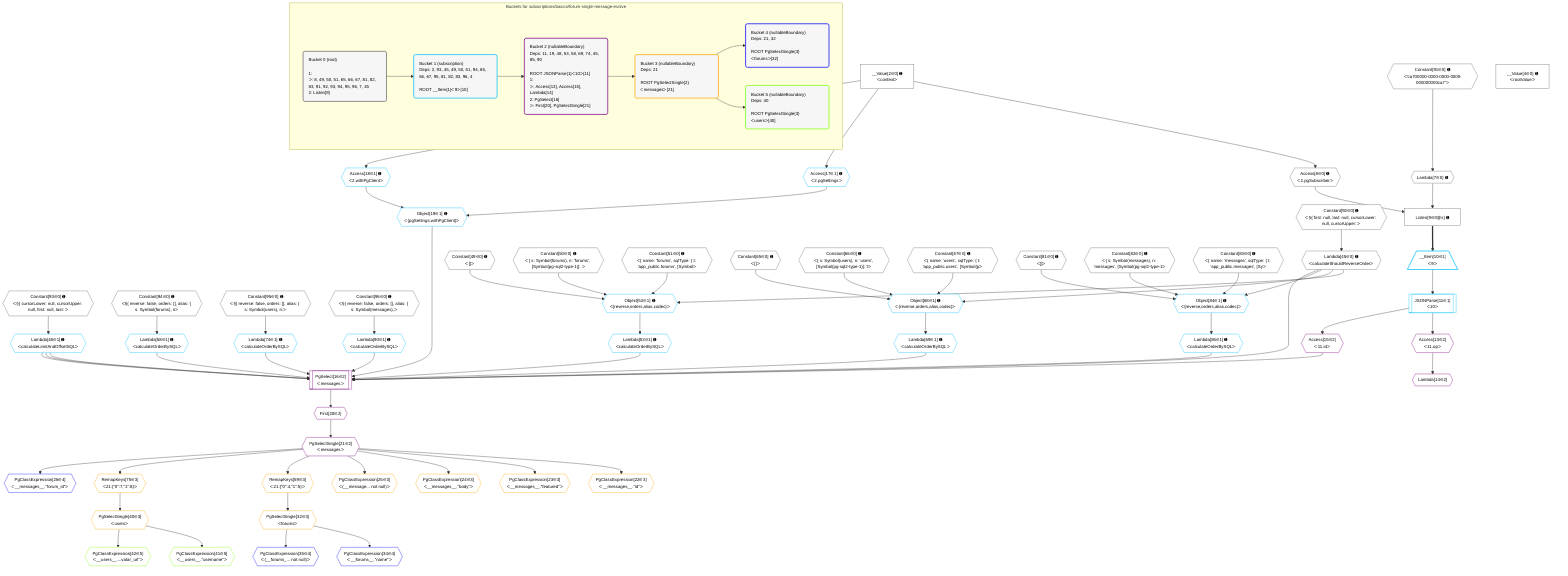 %%{init: {'themeVariables': { 'fontSize': '12px'}}}%%
graph TD
    classDef path fill:#eee,stroke:#000,color:#000
    classDef plan fill:#fff,stroke-width:1px,color:#000
    classDef itemplan fill:#fff,stroke-width:2px,color:#000
    classDef unbatchedplan fill:#dff,stroke-width:1px,color:#000
    classDef sideeffectplan fill:#fcc,stroke-width:2px,color:#000
    classDef bucket fill:#f6f6f6,color:#000,stroke-width:2px,text-align:left


    %% plan dependencies
    Listen9["Listen[9∈0@s] ➊"]:::plan
    Access8{{"Access[8∈0] ➊<br />ᐸ2.pgSubscriberᐳ"}}:::plan
    Lambda7{{"Lambda[7∈0] ➊"}}:::plan
    Access8 & Lambda7 --> Listen9
    Constant91{{"Constant[91∈0] ➊<br />ᐸ'ca700000-0000-0000-0000-000000000ca7'ᐳ"}}:::plan
    Constant91 --> Lambda7
    __Value2["__Value[2∈0] ➊<br />ᐸcontextᐳ"]:::plan
    __Value2 --> Access8
    Lambda45{{"Lambda[45∈0] ➊<br />ᐸcalculateShouldReverseOrderᐳ"}}:::plan
    Constant92{{"Constant[92∈0] ➊<br />ᐸ§{ first: null, last: null, cursorLower: null, cursorUpper: ᐳ"}}:::plan
    Constant92 --> Lambda45
    __Value4["__Value[4∈0] ➊<br />ᐸrootValueᐳ"]:::plan
    Constant49{{"Constant[49∈0] ➊<br />ᐸ[]ᐳ"}}:::plan
    Constant50{{"Constant[50∈0] ➊<br />ᐸ{ s: Symbol(forums), n: 'forums', [Symbol(pg-sql2-type-1)]: ᐳ"}}:::plan
    Constant51{{"Constant[51∈0] ➊<br />ᐸ{ name: 'forums', sqlType: { t: 'app_public.forums', [Symbolᐳ"}}:::plan
    Constant65{{"Constant[65∈0] ➊<br />ᐸ[]ᐳ"}}:::plan
    Constant66{{"Constant[66∈0] ➊<br />ᐸ{ s: Symbol(users), n: 'users', [Symbol(pg-sql2-type-1)]: 'Iᐳ"}}:::plan
    Constant67{{"Constant[67∈0] ➊<br />ᐸ{ name: 'users', sqlType: { t: 'app_public.users', [Symbol(pᐳ"}}:::plan
    Constant81{{"Constant[81∈0] ➊<br />ᐸ[]ᐳ"}}:::plan
    Constant82{{"Constant[82∈0] ➊<br />ᐸ{ s: Symbol(messages), n: 'messages', [Symbol(pg-sql2-type-1ᐳ"}}:::plan
    Constant83{{"Constant[83∈0] ➊<br />ᐸ{ name: 'messages', sqlType: { t: 'app_public.messages', [Syᐳ"}}:::plan
    Constant93{{"Constant[93∈0] ➊<br />ᐸ§{ cursorLower: null, cursorUpper: null, first: null, last: ᐳ"}}:::plan
    Constant94{{"Constant[94∈0] ➊<br />ᐸ§{ reverse: false, orders: [], alias: { s: Symbol(forums), nᐳ"}}:::plan
    Constant95{{"Constant[95∈0] ➊<br />ᐸ§{ reverse: false, orders: [], alias: { s: Symbol(users), n:ᐳ"}}:::plan
    Constant96{{"Constant[96∈0] ➊<br />ᐸ§{ reverse: false, orders: [], alias: { s: Symbol(messages),ᐳ"}}:::plan
    Object52{{"Object[52∈1] ➊<br />ᐸ{reverse,orders,alias,codec}ᐳ"}}:::plan
    Lambda45 & Constant49 & Constant50 & Constant51 --> Object52
    Object68{{"Object[68∈1] ➊<br />ᐸ{reverse,orders,alias,codec}ᐳ"}}:::plan
    Lambda45 & Constant65 & Constant66 & Constant67 --> Object68
    Object84{{"Object[84∈1] ➊<br />ᐸ{reverse,orders,alias,codec}ᐳ"}}:::plan
    Lambda45 & Constant81 & Constant82 & Constant83 --> Object84
    Object19{{"Object[19∈1] ➊<br />ᐸ{pgSettings,withPgClient}ᐳ"}}:::plan
    Access17{{"Access[17∈1] ➊<br />ᐸ2.pgSettingsᐳ"}}:::plan
    Access18{{"Access[18∈1] ➊<br />ᐸ2.withPgClientᐳ"}}:::plan
    Access17 & Access18 --> Object19
    __Item10[/"__Item[10∈1]<br />ᐸ9ᐳ"\]:::itemplan
    Listen9 ==> __Item10
    JSONParse11[["JSONParse[11∈1]<br />ᐸ10ᐳ"]]:::plan
    __Item10 --> JSONParse11
    __Value2 --> Access17
    __Value2 --> Access18
    Lambda48{{"Lambda[48∈1] ➊<br />ᐸcalculateLimitAndOffsetSQLᐳ"}}:::plan
    Constant93 --> Lambda48
    Lambda53{{"Lambda[53∈1] ➊<br />ᐸcalculateOrderBySQLᐳ"}}:::plan
    Object52 --> Lambda53
    Lambda58{{"Lambda[58∈1] ➊<br />ᐸcalculateOrderBySQLᐳ"}}:::plan
    Constant94 --> Lambda58
    Lambda69{{"Lambda[69∈1] ➊<br />ᐸcalculateOrderBySQLᐳ"}}:::plan
    Object68 --> Lambda69
    Lambda74{{"Lambda[74∈1] ➊<br />ᐸcalculateOrderBySQLᐳ"}}:::plan
    Constant95 --> Lambda74
    Lambda85{{"Lambda[85∈1] ➊<br />ᐸcalculateOrderBySQLᐳ"}}:::plan
    Object84 --> Lambda85
    Lambda90{{"Lambda[90∈1] ➊<br />ᐸcalculateOrderBySQLᐳ"}}:::plan
    Constant96 --> Lambda90
    PgSelect16[["PgSelect[16∈2]<br />ᐸmessagesᐳ"]]:::plan
    Access15{{"Access[15∈2]<br />ᐸ11.idᐳ"}}:::plan
    Object19 & Access15 & Lambda48 & Lambda53 & Lambda58 & Lambda48 & Lambda69 & Lambda74 & Lambda45 & Lambda48 & Lambda85 & Lambda90 --> PgSelect16
    Access13{{"Access[13∈2]<br />ᐸ11.opᐳ"}}:::plan
    JSONParse11 --> Access13
    Lambda14{{"Lambda[14∈2]"}}:::plan
    Access13 --> Lambda14
    JSONParse11 --> Access15
    First20{{"First[20∈2]"}}:::plan
    PgSelect16 --> First20
    PgSelectSingle21{{"PgSelectSingle[21∈2]<br />ᐸmessagesᐳ"}}:::plan
    First20 --> PgSelectSingle21
    PgClassExpression22{{"PgClassExpression[22∈3]<br />ᐸ__messages__.”id”ᐳ"}}:::plan
    PgSelectSingle21 --> PgClassExpression22
    PgClassExpression23{{"PgClassExpression[23∈3]<br />ᐸ__messages__.”featured”ᐳ"}}:::plan
    PgSelectSingle21 --> PgClassExpression23
    PgClassExpression24{{"PgClassExpression[24∈3]<br />ᐸ__messages__.”body”ᐳ"}}:::plan
    PgSelectSingle21 --> PgClassExpression24
    PgClassExpression25{{"PgClassExpression[25∈3]<br />ᐸ(__message... not null)ᐳ"}}:::plan
    PgSelectSingle21 --> PgClassExpression25
    PgSelectSingle32{{"PgSelectSingle[32∈3]<br />ᐸforumsᐳ"}}:::plan
    RemapKeys59{{"RemapKeys[59∈3]<br />ᐸ21:{”0”:4,”1”:5}ᐳ"}}:::plan
    RemapKeys59 --> PgSelectSingle32
    PgSelectSingle40{{"PgSelectSingle[40∈3]<br />ᐸusersᐳ"}}:::plan
    RemapKeys75{{"RemapKeys[75∈3]<br />ᐸ21:{”0”:7,”1”:8}ᐳ"}}:::plan
    RemapKeys75 --> PgSelectSingle40
    PgSelectSingle21 --> RemapKeys59
    PgSelectSingle21 --> RemapKeys75
    PgClassExpression26{{"PgClassExpression[26∈4]<br />ᐸ__messages__.”forum_id”ᐳ"}}:::plan
    PgSelectSingle21 --> PgClassExpression26
    PgClassExpression34{{"PgClassExpression[34∈4]<br />ᐸ__forums__.”name”ᐳ"}}:::plan
    PgSelectSingle32 --> PgClassExpression34
    PgClassExpression35{{"PgClassExpression[35∈4]<br />ᐸ(__forums_... not null)ᐳ"}}:::plan
    PgSelectSingle32 --> PgClassExpression35
    PgClassExpression41{{"PgClassExpression[41∈5]<br />ᐸ__users__.”username”ᐳ"}}:::plan
    PgSelectSingle40 --> PgClassExpression41
    PgClassExpression42{{"PgClassExpression[42∈5]<br />ᐸ__users__....vatar_url”ᐳ"}}:::plan
    PgSelectSingle40 --> PgClassExpression42

    %% define steps

    subgraph "Buckets for subscriptions/basics/forum-single-message-evolve"
    Bucket0("Bucket 0 (root)<br /><br />1: <br />ᐳ: 8, 49, 50, 51, 65, 66, 67, 81, 82, 83, 91, 92, 93, 94, 95, 96, 7, 45<br />2: Listen[9]"):::bucket
    classDef bucket0 stroke:#696969
    class Bucket0,__Value2,__Value4,Lambda7,Access8,Listen9,Lambda45,Constant49,Constant50,Constant51,Constant65,Constant66,Constant67,Constant81,Constant82,Constant83,Constant91,Constant92,Constant93,Constant94,Constant95,Constant96 bucket0
    Bucket1("Bucket 1 (subscription)<br />Deps: 2, 93, 45, 49, 50, 51, 94, 65, 66, 67, 95, 81, 82, 83, 96, 4<br /><br />ROOT __Item{1}ᐸ9ᐳ[10]"):::bucket
    classDef bucket1 stroke:#00bfff
    class Bucket1,__Item10,JSONParse11,Access17,Access18,Object19,Lambda48,Object52,Lambda53,Lambda58,Object68,Lambda69,Lambda74,Object84,Lambda85,Lambda90 bucket1
    Bucket2("Bucket 2 (nullableBoundary)<br />Deps: 11, 19, 48, 53, 58, 69, 74, 45, 85, 90<br /><br />ROOT JSONParse{1}ᐸ10ᐳ[11]<br />1: <br />ᐳ: Access[13], Access[15], Lambda[14]<br />2: PgSelect[16]<br />ᐳ: First[20], PgSelectSingle[21]"):::bucket
    classDef bucket2 stroke:#7f007f
    class Bucket2,Access13,Lambda14,Access15,PgSelect16,First20,PgSelectSingle21 bucket2
    Bucket3("Bucket 3 (nullableBoundary)<br />Deps: 21<br /><br />ROOT PgSelectSingle{2}ᐸmessagesᐳ[21]"):::bucket
    classDef bucket3 stroke:#ffa500
    class Bucket3,PgClassExpression22,PgClassExpression23,PgClassExpression24,PgClassExpression25,PgSelectSingle32,PgSelectSingle40,RemapKeys59,RemapKeys75 bucket3
    Bucket4("Bucket 4 (nullableBoundary)<br />Deps: 21, 32<br /><br />ROOT PgSelectSingle{3}ᐸforumsᐳ[32]"):::bucket
    classDef bucket4 stroke:#0000ff
    class Bucket4,PgClassExpression26,PgClassExpression34,PgClassExpression35 bucket4
    Bucket5("Bucket 5 (nullableBoundary)<br />Deps: 40<br /><br />ROOT PgSelectSingle{3}ᐸusersᐳ[40]"):::bucket
    classDef bucket5 stroke:#7fff00
    class Bucket5,PgClassExpression41,PgClassExpression42 bucket5
    Bucket0 --> Bucket1
    Bucket1 --> Bucket2
    Bucket2 --> Bucket3
    Bucket3 --> Bucket4 & Bucket5
    end